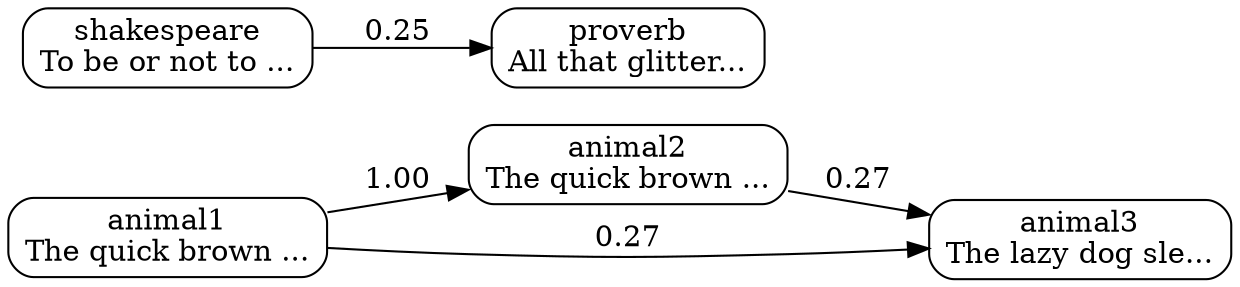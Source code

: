 digraph "Pattern Relationships" {
  rankdir=LR;
  node [shape=box, style=rounded];
  
    p0 [label="animal1
The quick brown ..."];
  p1 [label="animal2
The quick brown ..."];
  p2 [label="shakespeare
To be or not to ..."];
  p3 [label="proverb
All that glitter..."];
  p4 [label="animal3
The lazy dog sle..."];
  
    p0 -> p1 [label="1.00"];
  p0 -> p4 [label="0.27"];
  p1 -> p4 [label="0.27"];
  p2 -> p3 [label="0.25"];
}
